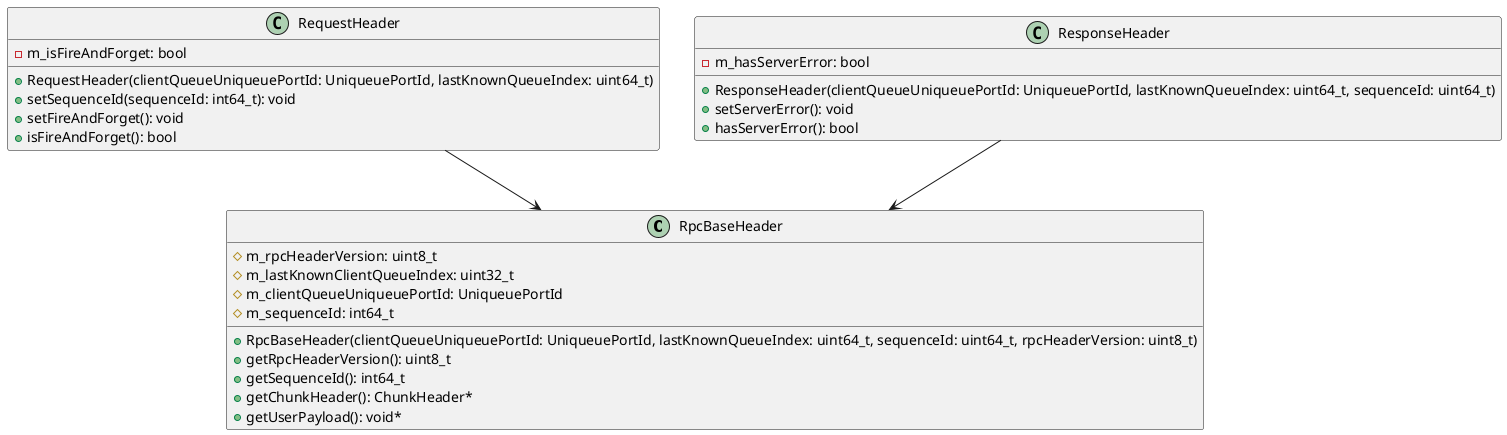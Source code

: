 @startuml

class RpcBaseHeader {
  + RpcBaseHeader(clientQueueUniqueuePortId: UniqueuePortId, lastKnownQueueIndex: uint64_t, sequenceId: uint64_t, rpcHeaderVersion: uint8_t)
  + getRpcHeaderVersion(): uint8_t
  + getSequenceId(): int64_t
  + getChunkHeader(): ChunkHeader*
  + getUserPayload(): void*
  # m_rpcHeaderVersion: uint8_t
  # m_lastKnownClientQueueIndex: uint32_t
  # m_clientQueueUniqueuePortId: UniqueuePortId
  # m_sequenceId: int64_t
}

class RequestHeader {
  + RequestHeader(clientQueueUniqueuePortId: UniqueuePortId, lastKnownQueueIndex: uint64_t)
  + setSequenceId(sequenceId: int64_t): void
  + setFireAndForget(): void
  + isFireAndForget(): bool
  - m_isFireAndForget: bool
}

class ResponseHeader {
  + ResponseHeader(clientQueueUniqueuePortId: UniqueuePortId, lastKnownQueueIndex: uint64_t, sequenceId: uint64_t)
  + setServerError(): void
  + hasServerError(): bool
  - m_hasServerError: bool
}

RequestHeader --> RpcBaseHeader
ResponseHeader --> RpcBaseHeader

@enduml
